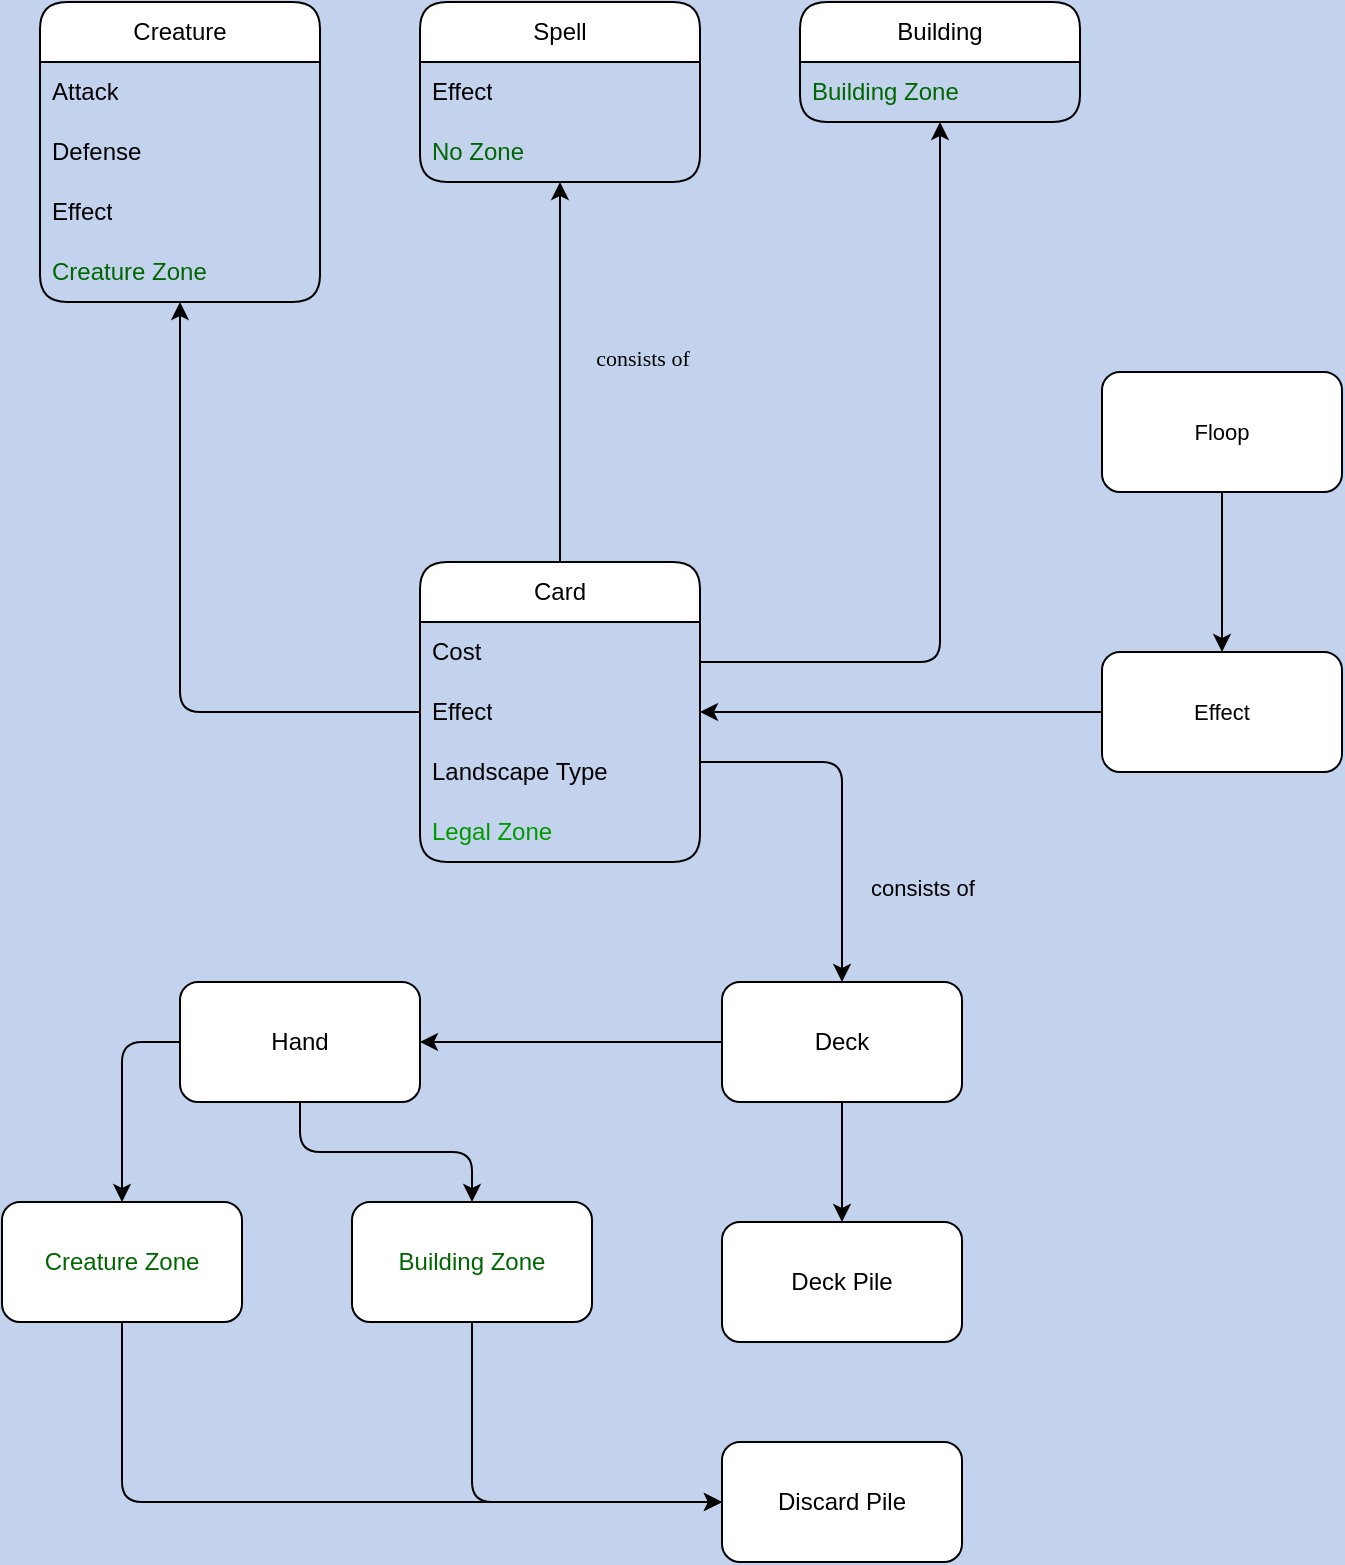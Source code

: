 <mxfile version="22.0.8" type="github">
  <diagram name="Page-1" id="Pg2AayzT4zrMlpKfh4fH">
    <mxGraphModel dx="1434" dy="782" grid="1" gridSize="10" guides="1" tooltips="1" connect="1" arrows="1" fold="1" page="1" pageScale="1" pageWidth="850" pageHeight="1100" background="#C3D3ED" math="0" shadow="0">
      <root>
        <mxCell id="0" />
        <mxCell id="1" parent="0" />
        <mxCell id="jhFPVCva8DzUEqr8aobs-30" value="&lt;font face=&quot;Verdana&quot;&gt;consists of&lt;/font&gt;" style="edgeStyle=orthogonalEdgeStyle;rounded=0;orthogonalLoop=1;jettySize=auto;html=1;labelBackgroundColor=none;" parent="1" source="jhFPVCva8DzUEqr8aobs-3" target="jhFPVCva8DzUEqr8aobs-13" edge="1">
          <mxGeometry x="0.077" y="-41" relative="1" as="geometry">
            <mxPoint as="offset" />
          </mxGeometry>
        </mxCell>
        <mxCell id="jhFPVCva8DzUEqr8aobs-31" style="edgeStyle=orthogonalEdgeStyle;rounded=1;orthogonalLoop=1;jettySize=auto;html=1;" parent="1" source="jhFPVCva8DzUEqr8aobs-3" target="jhFPVCva8DzUEqr8aobs-9" edge="1">
          <mxGeometry relative="1" as="geometry" />
        </mxCell>
        <mxCell id="NVtW60CTdqGW47sM3Ra_-9" style="edgeStyle=orthogonalEdgeStyle;shape=connector;rounded=1;orthogonalLoop=1;jettySize=auto;html=1;labelBackgroundColor=default;strokeColor=default;align=center;verticalAlign=middle;fontFamily=Helvetica;fontSize=11;fontColor=default;endArrow=classic;" parent="1" source="jhFPVCva8DzUEqr8aobs-3" target="jhFPVCva8DzUEqr8aobs-21" edge="1">
          <mxGeometry relative="1" as="geometry">
            <Array as="points">
              <mxPoint x="589" y="370" />
            </Array>
          </mxGeometry>
        </mxCell>
        <mxCell id="NVtW60CTdqGW47sM3Ra_-10" value="consists of" style="edgeStyle=orthogonalEdgeStyle;shape=connector;rounded=1;orthogonalLoop=1;jettySize=auto;html=1;labelBackgroundColor=none;strokeColor=default;align=center;verticalAlign=middle;fontFamily=Helvetica;fontSize=11;fontColor=default;endArrow=classic;" parent="1" source="jhFPVCva8DzUEqr8aobs-3" target="jhFPVCva8DzUEqr8aobs-34" edge="1">
          <mxGeometry x="0.476" y="40" relative="1" as="geometry">
            <Array as="points">
              <mxPoint x="540" y="420" />
            </Array>
            <mxPoint as="offset" />
          </mxGeometry>
        </mxCell>
        <mxCell id="jhFPVCva8DzUEqr8aobs-3" value="&lt;div&gt;Card&lt;/div&gt;" style="swimlane;fontStyle=0;childLayout=stackLayout;horizontal=1;startSize=30;horizontalStack=0;resizeParent=1;resizeParentMax=0;resizeLast=0;collapsible=1;marginBottom=0;whiteSpace=wrap;html=1;rounded=1;labelBackgroundColor=default;fillColor=default;" parent="1" vertex="1">
          <mxGeometry x="329" y="320" width="140" height="150" as="geometry" />
        </mxCell>
        <mxCell id="jhFPVCva8DzUEqr8aobs-4" value="Cost" style="text;strokeColor=none;fillColor=none;align=left;verticalAlign=middle;spacingLeft=4;spacingRight=4;overflow=hidden;points=[[0,0.5],[1,0.5]];portConstraint=eastwest;rotatable=0;whiteSpace=wrap;html=1;" parent="jhFPVCva8DzUEqr8aobs-3" vertex="1">
          <mxGeometry y="30" width="140" height="30" as="geometry" />
        </mxCell>
        <mxCell id="jhFPVCva8DzUEqr8aobs-17" value="Effect" style="text;strokeColor=none;fillColor=none;align=left;verticalAlign=middle;spacingLeft=4;spacingRight=4;overflow=hidden;points=[[0,0.5],[1,0.5]];portConstraint=eastwest;rotatable=0;whiteSpace=wrap;html=1;" parent="jhFPVCva8DzUEqr8aobs-3" vertex="1">
          <mxGeometry y="60" width="140" height="30" as="geometry" />
        </mxCell>
        <mxCell id="jhFPVCva8DzUEqr8aobs-33" value="&lt;font color=&quot;#000000&quot;&gt;Landscape Type&lt;br&gt;&lt;/font&gt;" style="text;strokeColor=none;fillColor=none;align=left;verticalAlign=middle;spacingLeft=4;spacingRight=4;overflow=hidden;points=[[0,0.5],[1,0.5]];portConstraint=eastwest;rotatable=0;whiteSpace=wrap;html=1;fontStyle=0;fontColor=#009900;" parent="jhFPVCva8DzUEqr8aobs-3" vertex="1">
          <mxGeometry y="90" width="140" height="30" as="geometry" />
        </mxCell>
        <mxCell id="XaVJz_d1sldfPtxnBLBx-1" value="Legal Zone" style="text;strokeColor=none;fillColor=none;align=left;verticalAlign=middle;spacingLeft=4;spacingRight=4;overflow=hidden;points=[[0,0.5],[1,0.5]];portConstraint=eastwest;rotatable=0;whiteSpace=wrap;html=1;fontStyle=0;fontColor=#009900;" vertex="1" parent="jhFPVCva8DzUEqr8aobs-3">
          <mxGeometry y="120" width="140" height="30" as="geometry" />
        </mxCell>
        <mxCell id="jhFPVCva8DzUEqr8aobs-9" value="Creature" style="swimlane;fontStyle=0;childLayout=stackLayout;horizontal=1;startSize=30;horizontalStack=0;resizeParent=1;resizeParentMax=0;resizeLast=0;collapsible=1;marginBottom=0;whiteSpace=wrap;html=1;rounded=1;" parent="1" vertex="1">
          <mxGeometry x="139" y="40" width="140" height="150" as="geometry" />
        </mxCell>
        <mxCell id="jhFPVCva8DzUEqr8aobs-10" value="Attack" style="text;strokeColor=none;fillColor=none;align=left;verticalAlign=middle;spacingLeft=4;spacingRight=4;overflow=hidden;points=[[0,0.5],[1,0.5]];portConstraint=eastwest;rotatable=0;whiteSpace=wrap;html=1;" parent="jhFPVCva8DzUEqr8aobs-9" vertex="1">
          <mxGeometry y="30" width="140" height="30" as="geometry" />
        </mxCell>
        <mxCell id="jhFPVCva8DzUEqr8aobs-11" value="Defense" style="text;strokeColor=none;fillColor=none;align=left;verticalAlign=middle;spacingLeft=4;spacingRight=4;overflow=hidden;points=[[0,0.5],[1,0.5]];portConstraint=eastwest;rotatable=0;whiteSpace=wrap;html=1;" parent="jhFPVCva8DzUEqr8aobs-9" vertex="1">
          <mxGeometry y="60" width="140" height="30" as="geometry" />
        </mxCell>
        <mxCell id="jhFPVCva8DzUEqr8aobs-12" value="Effect" style="text;strokeColor=none;fillColor=none;align=left;verticalAlign=middle;spacingLeft=4;spacingRight=4;overflow=hidden;points=[[0,0.5],[1,0.5]];portConstraint=eastwest;rotatable=0;whiteSpace=wrap;html=1;" parent="jhFPVCva8DzUEqr8aobs-9" vertex="1">
          <mxGeometry y="90" width="140" height="30" as="geometry" />
        </mxCell>
        <mxCell id="jhFPVCva8DzUEqr8aobs-18" value="Creature Zone" style="text;strokeColor=none;fillColor=none;align=left;verticalAlign=middle;spacingLeft=4;spacingRight=4;overflow=hidden;points=[[0,0.5],[1,0.5]];portConstraint=eastwest;rotatable=0;whiteSpace=wrap;html=1;fontColor=#006600;" parent="jhFPVCva8DzUEqr8aobs-9" vertex="1">
          <mxGeometry y="120" width="140" height="30" as="geometry" />
        </mxCell>
        <mxCell id="jhFPVCva8DzUEqr8aobs-13" value="Spell" style="swimlane;fontStyle=0;childLayout=stackLayout;horizontal=1;startSize=30;horizontalStack=0;resizeParent=1;resizeParentMax=0;resizeLast=0;collapsible=1;marginBottom=0;whiteSpace=wrap;html=1;rounded=1;" parent="1" vertex="1">
          <mxGeometry x="329" y="40" width="140" height="90" as="geometry" />
        </mxCell>
        <mxCell id="jhFPVCva8DzUEqr8aobs-14" value="Effect" style="text;strokeColor=none;fillColor=none;align=left;verticalAlign=middle;spacingLeft=4;spacingRight=4;overflow=hidden;points=[[0,0.5],[1,0.5]];portConstraint=eastwest;rotatable=0;whiteSpace=wrap;html=1;" parent="jhFPVCva8DzUEqr8aobs-13" vertex="1">
          <mxGeometry y="30" width="140" height="30" as="geometry" />
        </mxCell>
        <mxCell id="jhFPVCva8DzUEqr8aobs-19" value="No Zone" style="text;strokeColor=none;fillColor=none;align=left;verticalAlign=middle;spacingLeft=4;spacingRight=4;overflow=hidden;points=[[0,0.5],[1,0.5]];portConstraint=eastwest;rotatable=0;whiteSpace=wrap;html=1;fontColor=#006600;" parent="jhFPVCva8DzUEqr8aobs-13" vertex="1">
          <mxGeometry y="60" width="140" height="30" as="geometry" />
        </mxCell>
        <mxCell id="jhFPVCva8DzUEqr8aobs-20" value="&lt;div&gt;Building&lt;/div&gt;" style="swimlane;fontStyle=0;childLayout=stackLayout;horizontal=1;startSize=30;horizontalStack=0;resizeParent=1;resizeParentMax=0;resizeLast=0;collapsible=1;marginBottom=0;whiteSpace=wrap;html=1;rounded=1;" parent="1" vertex="1">
          <mxGeometry x="519" y="40" width="140" height="60" as="geometry" />
        </mxCell>
        <mxCell id="jhFPVCva8DzUEqr8aobs-21" value="Building Zone" style="text;strokeColor=none;fillColor=none;align=left;verticalAlign=middle;spacingLeft=4;spacingRight=4;overflow=hidden;points=[[0,0.5],[1,0.5]];portConstraint=eastwest;rotatable=0;whiteSpace=wrap;html=1;fontColor=#006600;" parent="jhFPVCva8DzUEqr8aobs-20" vertex="1">
          <mxGeometry y="30" width="140" height="30" as="geometry" />
        </mxCell>
        <mxCell id="NVtW60CTdqGW47sM3Ra_-6" style="edgeStyle=orthogonalEdgeStyle;rounded=1;orthogonalLoop=1;jettySize=auto;html=1;" parent="1" source="jhFPVCva8DzUEqr8aobs-34" target="NVtW60CTdqGW47sM3Ra_-5" edge="1">
          <mxGeometry relative="1" as="geometry">
            <Array as="points">
              <mxPoint x="540" y="630" />
              <mxPoint x="540" y="630" />
            </Array>
          </mxGeometry>
        </mxCell>
        <mxCell id="NVtW60CTdqGW47sM3Ra_-11" style="edgeStyle=orthogonalEdgeStyle;shape=connector;rounded=0;orthogonalLoop=1;jettySize=auto;html=1;labelBackgroundColor=none;strokeColor=default;align=center;verticalAlign=middle;fontFamily=Helvetica;fontSize=11;fontColor=default;endArrow=classic;" parent="1" source="jhFPVCva8DzUEqr8aobs-34" target="NVtW60CTdqGW47sM3Ra_-1" edge="1">
          <mxGeometry relative="1" as="geometry" />
        </mxCell>
        <mxCell id="jhFPVCva8DzUEqr8aobs-34" value="&lt;div&gt;Deck&lt;/div&gt;" style="rounded=1;whiteSpace=wrap;html=1;" parent="1" vertex="1">
          <mxGeometry x="480" y="530" width="120" height="60" as="geometry" />
        </mxCell>
        <mxCell id="NVtW60CTdqGW47sM3Ra_-13" style="edgeStyle=orthogonalEdgeStyle;shape=connector;orthogonalLoop=1;jettySize=auto;html=1;labelBackgroundColor=none;strokeColor=default;align=center;verticalAlign=middle;fontFamily=Helvetica;fontSize=11;fontColor=default;endArrow=classic;rounded=1;" parent="1" source="NVtW60CTdqGW47sM3Ra_-1" target="NVtW60CTdqGW47sM3Ra_-4" edge="1">
          <mxGeometry relative="1" as="geometry" />
        </mxCell>
        <mxCell id="NVtW60CTdqGW47sM3Ra_-14" style="edgeStyle=orthogonalEdgeStyle;shape=connector;rounded=1;orthogonalLoop=1;jettySize=auto;html=1;labelBackgroundColor=none;strokeColor=default;align=center;verticalAlign=middle;fontFamily=Helvetica;fontSize=11;fontColor=default;endArrow=classic;" parent="1" source="NVtW60CTdqGW47sM3Ra_-1" target="NVtW60CTdqGW47sM3Ra_-2" edge="1">
          <mxGeometry relative="1" as="geometry">
            <Array as="points">
              <mxPoint x="180" y="560" />
            </Array>
          </mxGeometry>
        </mxCell>
        <mxCell id="NVtW60CTdqGW47sM3Ra_-1" value="Hand" style="rounded=1;whiteSpace=wrap;html=1;" parent="1" vertex="1">
          <mxGeometry x="209" y="530" width="120" height="60" as="geometry" />
        </mxCell>
        <mxCell id="NVtW60CTdqGW47sM3Ra_-15" style="edgeStyle=orthogonalEdgeStyle;shape=connector;rounded=1;orthogonalLoop=1;jettySize=auto;html=1;labelBackgroundColor=none;strokeColor=default;align=center;verticalAlign=middle;fontFamily=Helvetica;fontSize=11;fontColor=default;endArrow=classic;" parent="1" source="NVtW60CTdqGW47sM3Ra_-2" target="NVtW60CTdqGW47sM3Ra_-3" edge="1">
          <mxGeometry relative="1" as="geometry">
            <Array as="points">
              <mxPoint x="180" y="790" />
            </Array>
          </mxGeometry>
        </mxCell>
        <mxCell id="NVtW60CTdqGW47sM3Ra_-2" value="Creature Zone" style="rounded=1;whiteSpace=wrap;html=1;fontColor=#006600;" parent="1" vertex="1">
          <mxGeometry x="120" y="640" width="120" height="60" as="geometry" />
        </mxCell>
        <mxCell id="NVtW60CTdqGW47sM3Ra_-3" value="Discard Pile" style="rounded=1;whiteSpace=wrap;html=1;" parent="1" vertex="1">
          <mxGeometry x="480" y="760" width="120" height="60" as="geometry" />
        </mxCell>
        <mxCell id="NVtW60CTdqGW47sM3Ra_-16" style="edgeStyle=orthogonalEdgeStyle;shape=connector;rounded=1;orthogonalLoop=1;jettySize=auto;html=1;labelBackgroundColor=none;strokeColor=default;align=center;verticalAlign=middle;fontFamily=Helvetica;fontSize=11;fontColor=default;endArrow=classic;" parent="1" source="NVtW60CTdqGW47sM3Ra_-4" target="NVtW60CTdqGW47sM3Ra_-3" edge="1">
          <mxGeometry relative="1" as="geometry">
            <Array as="points">
              <mxPoint x="355" y="790" />
            </Array>
          </mxGeometry>
        </mxCell>
        <mxCell id="NVtW60CTdqGW47sM3Ra_-4" value="Building Zone" style="rounded=1;whiteSpace=wrap;html=1;fontColor=#006600;" parent="1" vertex="1">
          <mxGeometry x="295" y="640" width="120" height="60" as="geometry" />
        </mxCell>
        <mxCell id="NVtW60CTdqGW47sM3Ra_-5" value="Deck Pile" style="rounded=1;whiteSpace=wrap;html=1;" parent="1" vertex="1">
          <mxGeometry x="480" y="650" width="120" height="60" as="geometry" />
        </mxCell>
        <mxCell id="NVtW60CTdqGW47sM3Ra_-22" style="edgeStyle=orthogonalEdgeStyle;shape=connector;rounded=1;orthogonalLoop=1;jettySize=auto;html=1;labelBackgroundColor=none;strokeColor=default;align=center;verticalAlign=middle;fontFamily=Helvetica;fontSize=11;fontColor=default;endArrow=classic;" parent="1" source="NVtW60CTdqGW47sM3Ra_-18" target="jhFPVCva8DzUEqr8aobs-17" edge="1">
          <mxGeometry relative="1" as="geometry" />
        </mxCell>
        <mxCell id="NVtW60CTdqGW47sM3Ra_-18" value="Effect" style="rounded=1;whiteSpace=wrap;html=1;fontFamily=Helvetica;fontSize=11;fontColor=default;" parent="1" vertex="1">
          <mxGeometry x="670" y="365" width="120" height="60" as="geometry" />
        </mxCell>
        <mxCell id="NVtW60CTdqGW47sM3Ra_-23" style="edgeStyle=orthogonalEdgeStyle;shape=connector;rounded=1;orthogonalLoop=1;jettySize=auto;html=1;entryX=0.5;entryY=0;entryDx=0;entryDy=0;labelBackgroundColor=none;strokeColor=default;align=center;verticalAlign=middle;fontFamily=Helvetica;fontSize=11;fontColor=default;endArrow=classic;" parent="1" source="NVtW60CTdqGW47sM3Ra_-20" target="NVtW60CTdqGW47sM3Ra_-18" edge="1">
          <mxGeometry relative="1" as="geometry" />
        </mxCell>
        <mxCell id="NVtW60CTdqGW47sM3Ra_-20" value="Floop" style="whiteSpace=wrap;html=1;fontSize=11;rounded=1;" parent="1" vertex="1">
          <mxGeometry x="670" y="225" width="120" height="60" as="geometry" />
        </mxCell>
      </root>
    </mxGraphModel>
  </diagram>
</mxfile>
